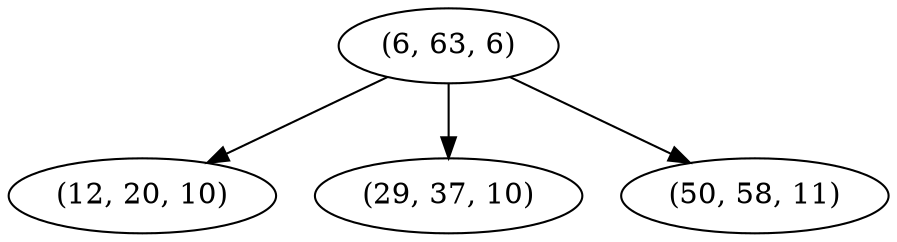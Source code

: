 digraph tree {
    "(6, 63, 6)";
    "(12, 20, 10)";
    "(29, 37, 10)";
    "(50, 58, 11)";
    "(6, 63, 6)" -> "(12, 20, 10)";
    "(6, 63, 6)" -> "(29, 37, 10)";
    "(6, 63, 6)" -> "(50, 58, 11)";
}
